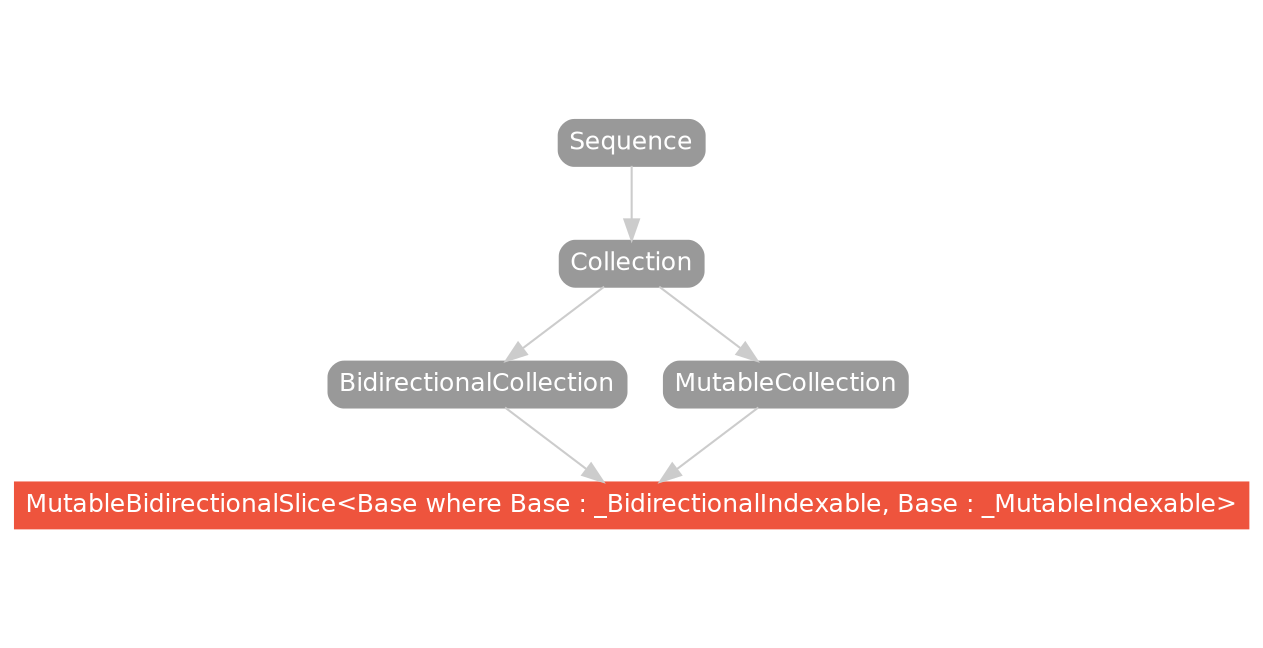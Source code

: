 strict digraph "MutableBidirectionalSlice<Base where Base : _BidirectionalIndexable, Base : _MutableIndexable> - Type Hierarchy - SwiftDoc.org" {
    pad="0.1,0.8"
    node [shape=box, style="filled,rounded", color="#999999", fillcolor="#999999", fontcolor=white, fontname=Helvetica, fontnames="Helvetica,sansserif", fontsize=12, margin="0.07,0.05", height="0.3"]
    edge [color="#cccccc"]
    "BidirectionalCollection" [URL="/protocol/BidirectionalCollection/hierarchy/"]
    "Collection" [URL="/protocol/Collection/hierarchy/"]
    "MutableBidirectionalSlice<Base where Base : _BidirectionalIndexable, Base : _MutableIndexable>" [URL="/type/MutableBidirectionalSlice/", style="filled", fillcolor="#ee543d", color="#ee543d"]
    "MutableCollection" [URL="/protocol/MutableCollection/hierarchy/"]
    "Sequence" [URL="/protocol/Sequence/hierarchy/"]    "BidirectionalCollection" -> "MutableBidirectionalSlice<Base where Base : _BidirectionalIndexable, Base : _MutableIndexable>"
    "MutableCollection" -> "MutableBidirectionalSlice<Base where Base : _BidirectionalIndexable, Base : _MutableIndexable>"
    "Collection" -> "BidirectionalCollection"
    "Sequence" -> "Collection"
    "Collection" -> "MutableCollection"
    "Sequence" -> "Collection"
    subgraph Types {
        rank = max; "MutableBidirectionalSlice<Base where Base : _BidirectionalIndexable, Base : _MutableIndexable>";
    }
}